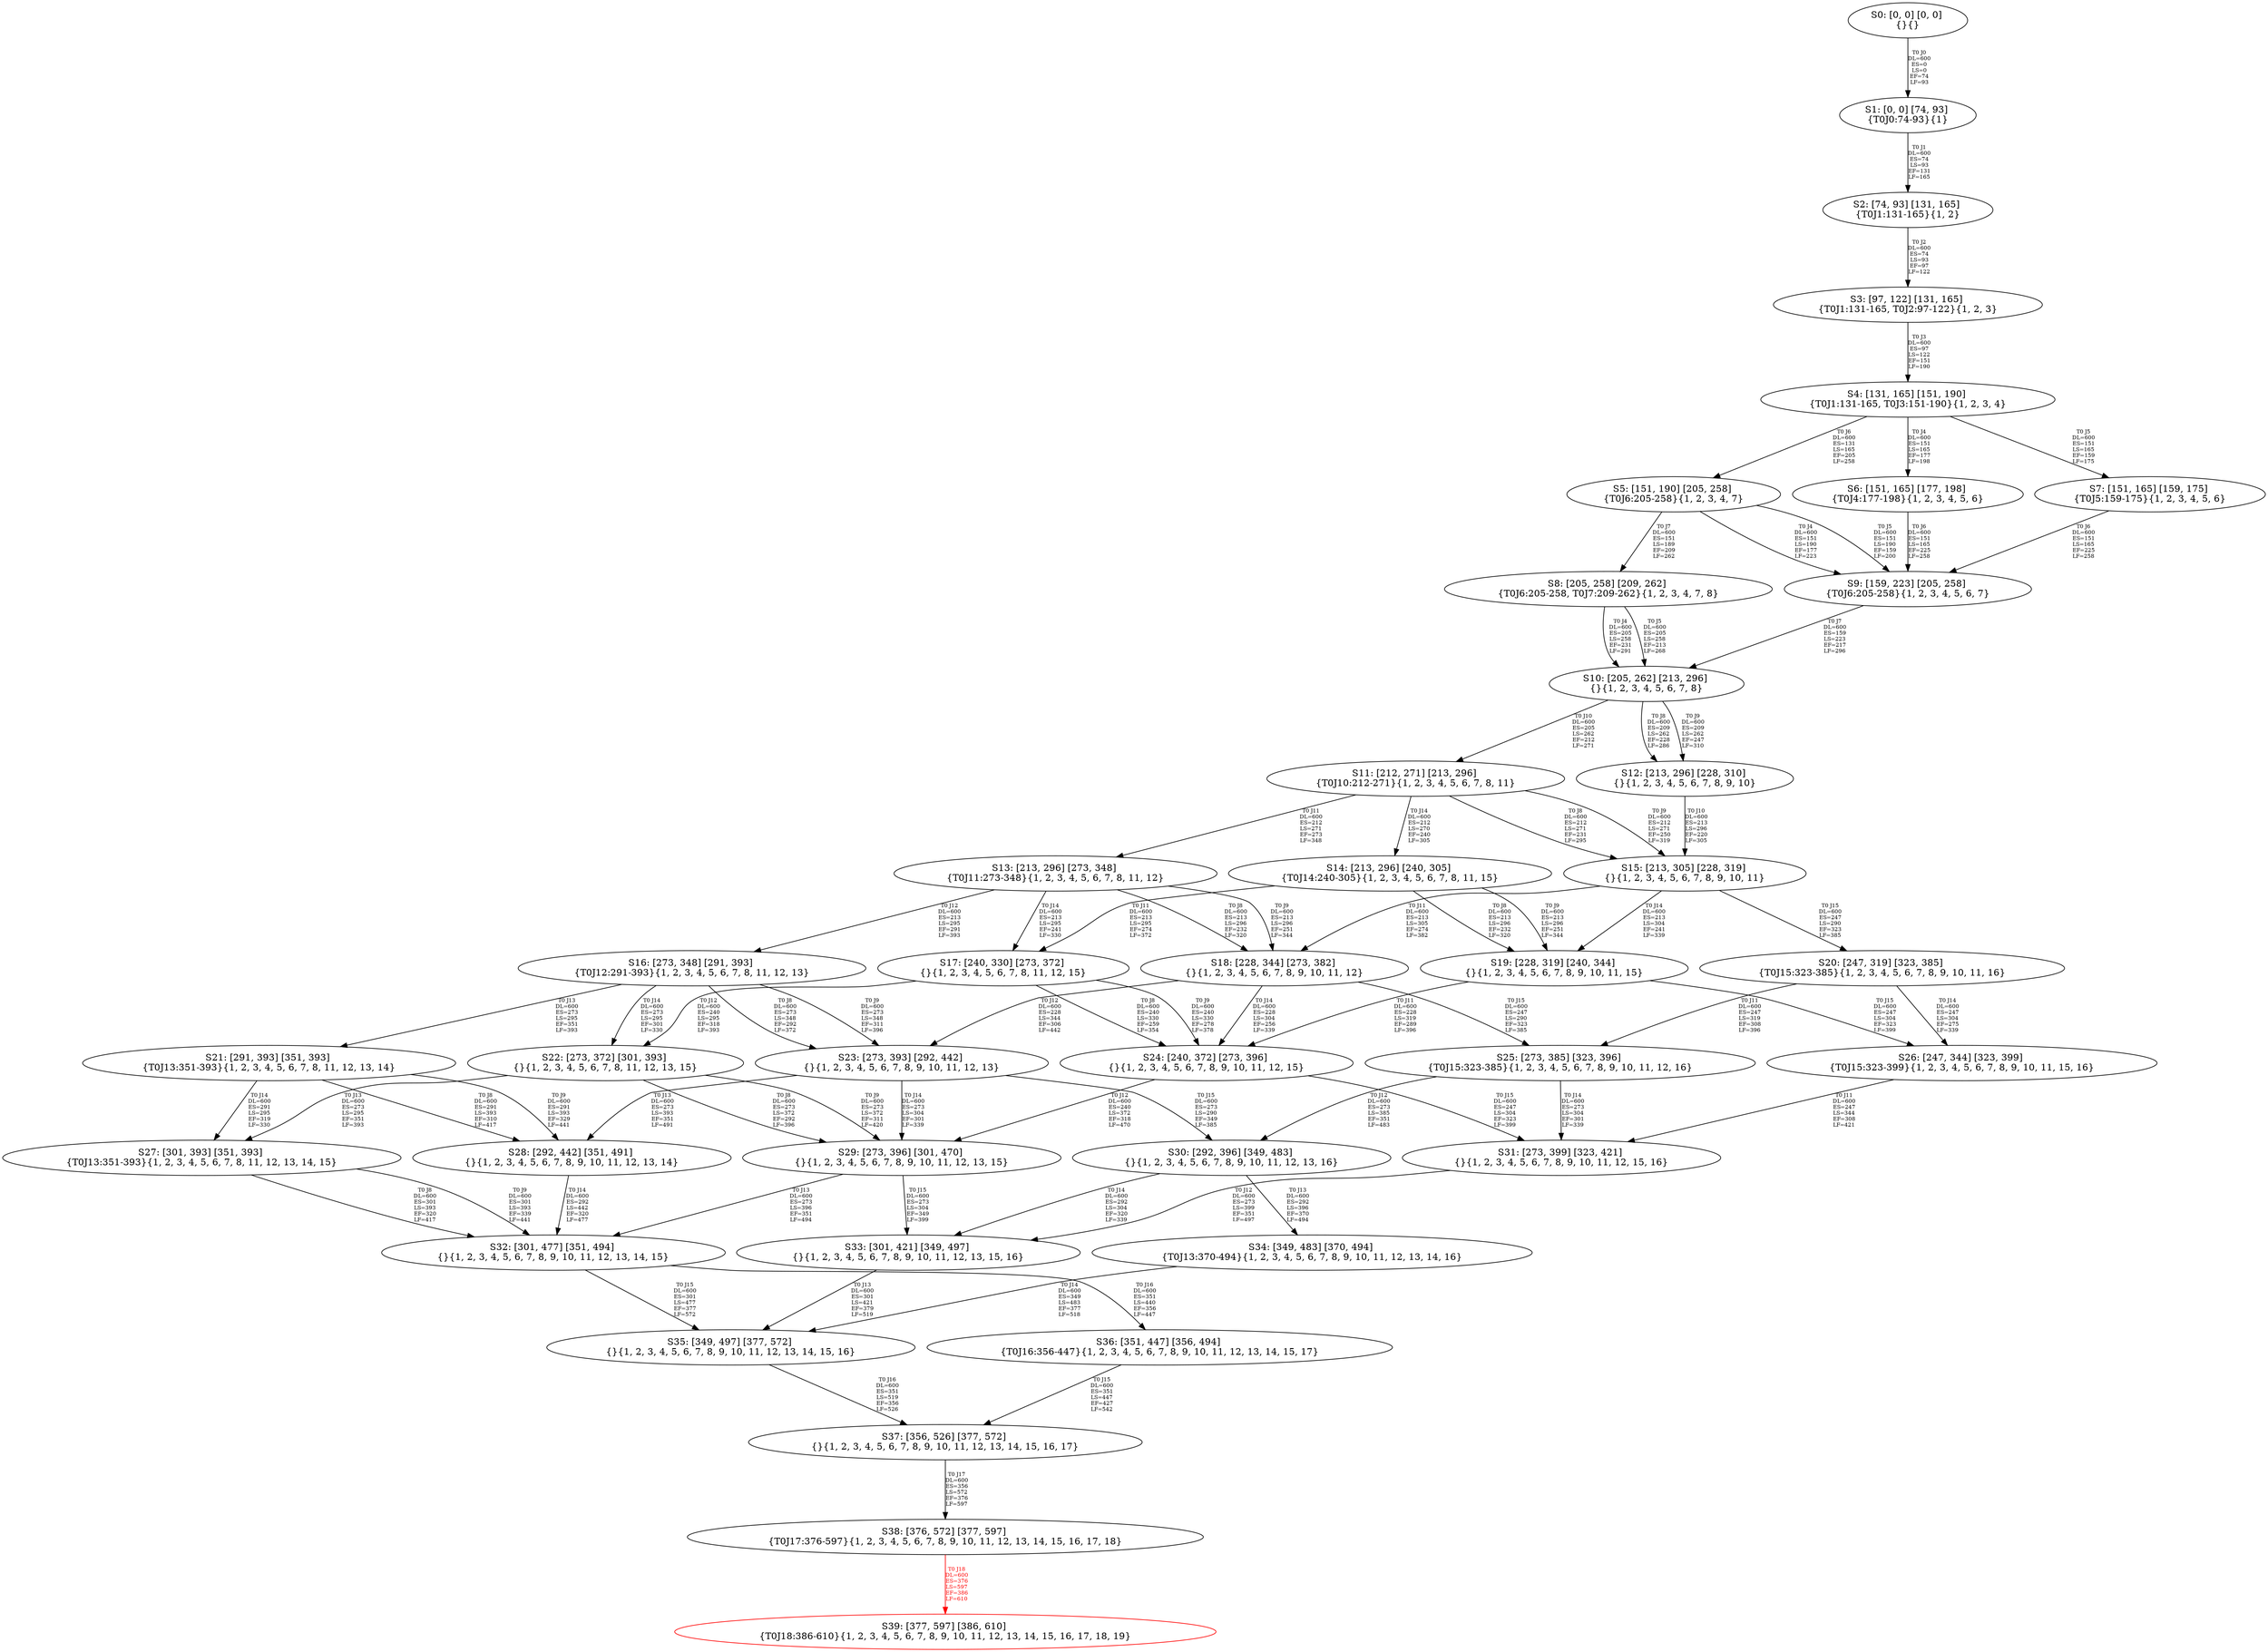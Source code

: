 digraph {
	S0[label="S0: [0, 0] [0, 0] \n{}{}"];
	S1[label="S1: [0, 0] [74, 93] \n{T0J0:74-93}{1}"];
	S2[label="S2: [74, 93] [131, 165] \n{T0J1:131-165}{1, 2}"];
	S3[label="S3: [97, 122] [131, 165] \n{T0J1:131-165, T0J2:97-122}{1, 2, 3}"];
	S4[label="S4: [131, 165] [151, 190] \n{T0J1:131-165, T0J3:151-190}{1, 2, 3, 4}"];
	S5[label="S5: [151, 190] [205, 258] \n{T0J6:205-258}{1, 2, 3, 4, 7}"];
	S6[label="S6: [151, 165] [177, 198] \n{T0J4:177-198}{1, 2, 3, 4, 5, 6}"];
	S7[label="S7: [151, 165] [159, 175] \n{T0J5:159-175}{1, 2, 3, 4, 5, 6}"];
	S8[label="S8: [205, 258] [209, 262] \n{T0J6:205-258, T0J7:209-262}{1, 2, 3, 4, 7, 8}"];
	S9[label="S9: [159, 223] [205, 258] \n{T0J6:205-258}{1, 2, 3, 4, 5, 6, 7}"];
	S10[label="S10: [205, 262] [213, 296] \n{}{1, 2, 3, 4, 5, 6, 7, 8}"];
	S11[label="S11: [212, 271] [213, 296] \n{T0J10:212-271}{1, 2, 3, 4, 5, 6, 7, 8, 11}"];
	S12[label="S12: [213, 296] [228, 310] \n{}{1, 2, 3, 4, 5, 6, 7, 8, 9, 10}"];
	S13[label="S13: [213, 296] [273, 348] \n{T0J11:273-348}{1, 2, 3, 4, 5, 6, 7, 8, 11, 12}"];
	S14[label="S14: [213, 296] [240, 305] \n{T0J14:240-305}{1, 2, 3, 4, 5, 6, 7, 8, 11, 15}"];
	S15[label="S15: [213, 305] [228, 319] \n{}{1, 2, 3, 4, 5, 6, 7, 8, 9, 10, 11}"];
	S16[label="S16: [273, 348] [291, 393] \n{T0J12:291-393}{1, 2, 3, 4, 5, 6, 7, 8, 11, 12, 13}"];
	S17[label="S17: [240, 330] [273, 372] \n{}{1, 2, 3, 4, 5, 6, 7, 8, 11, 12, 15}"];
	S18[label="S18: [228, 344] [273, 382] \n{}{1, 2, 3, 4, 5, 6, 7, 8, 9, 10, 11, 12}"];
	S19[label="S19: [228, 319] [240, 344] \n{}{1, 2, 3, 4, 5, 6, 7, 8, 9, 10, 11, 15}"];
	S20[label="S20: [247, 319] [323, 385] \n{T0J15:323-385}{1, 2, 3, 4, 5, 6, 7, 8, 9, 10, 11, 16}"];
	S21[label="S21: [291, 393] [351, 393] \n{T0J13:351-393}{1, 2, 3, 4, 5, 6, 7, 8, 11, 12, 13, 14}"];
	S22[label="S22: [273, 372] [301, 393] \n{}{1, 2, 3, 4, 5, 6, 7, 8, 11, 12, 13, 15}"];
	S23[label="S23: [273, 393] [292, 442] \n{}{1, 2, 3, 4, 5, 6, 7, 8, 9, 10, 11, 12, 13}"];
	S24[label="S24: [240, 372] [273, 396] \n{}{1, 2, 3, 4, 5, 6, 7, 8, 9, 10, 11, 12, 15}"];
	S25[label="S25: [273, 385] [323, 396] \n{T0J15:323-385}{1, 2, 3, 4, 5, 6, 7, 8, 9, 10, 11, 12, 16}"];
	S26[label="S26: [247, 344] [323, 399] \n{T0J15:323-399}{1, 2, 3, 4, 5, 6, 7, 8, 9, 10, 11, 15, 16}"];
	S27[label="S27: [301, 393] [351, 393] \n{T0J13:351-393}{1, 2, 3, 4, 5, 6, 7, 8, 11, 12, 13, 14, 15}"];
	S28[label="S28: [292, 442] [351, 491] \n{}{1, 2, 3, 4, 5, 6, 7, 8, 9, 10, 11, 12, 13, 14}"];
	S29[label="S29: [273, 396] [301, 470] \n{}{1, 2, 3, 4, 5, 6, 7, 8, 9, 10, 11, 12, 13, 15}"];
	S30[label="S30: [292, 396] [349, 483] \n{}{1, 2, 3, 4, 5, 6, 7, 8, 9, 10, 11, 12, 13, 16}"];
	S31[label="S31: [273, 399] [323, 421] \n{}{1, 2, 3, 4, 5, 6, 7, 8, 9, 10, 11, 12, 15, 16}"];
	S32[label="S32: [301, 477] [351, 494] \n{}{1, 2, 3, 4, 5, 6, 7, 8, 9, 10, 11, 12, 13, 14, 15}"];
	S33[label="S33: [301, 421] [349, 497] \n{}{1, 2, 3, 4, 5, 6, 7, 8, 9, 10, 11, 12, 13, 15, 16}"];
	S34[label="S34: [349, 483] [370, 494] \n{T0J13:370-494}{1, 2, 3, 4, 5, 6, 7, 8, 9, 10, 11, 12, 13, 14, 16}"];
	S35[label="S35: [349, 497] [377, 572] \n{}{1, 2, 3, 4, 5, 6, 7, 8, 9, 10, 11, 12, 13, 14, 15, 16}"];
	S36[label="S36: [351, 447] [356, 494] \n{T0J16:356-447}{1, 2, 3, 4, 5, 6, 7, 8, 9, 10, 11, 12, 13, 14, 15, 17}"];
	S37[label="S37: [356, 526] [377, 572] \n{}{1, 2, 3, 4, 5, 6, 7, 8, 9, 10, 11, 12, 13, 14, 15, 16, 17}"];
	S38[label="S38: [376, 572] [377, 597] \n{T0J17:376-597}{1, 2, 3, 4, 5, 6, 7, 8, 9, 10, 11, 12, 13, 14, 15, 16, 17, 18}"];
	S39[label="S39: [377, 597] [386, 610] \n{T0J18:386-610}{1, 2, 3, 4, 5, 6, 7, 8, 9, 10, 11, 12, 13, 14, 15, 16, 17, 18, 19}"];
	S0 -> S1[label="T0 J0\nDL=600\nES=0\nLS=0\nEF=74\nLF=93",fontsize=8];
	S1 -> S2[label="T0 J1\nDL=600\nES=74\nLS=93\nEF=131\nLF=165",fontsize=8];
	S2 -> S3[label="T0 J2\nDL=600\nES=74\nLS=93\nEF=97\nLF=122",fontsize=8];
	S3 -> S4[label="T0 J3\nDL=600\nES=97\nLS=122\nEF=151\nLF=190",fontsize=8];
	S4 -> S6[label="T0 J4\nDL=600\nES=151\nLS=165\nEF=177\nLF=198",fontsize=8];
	S4 -> S7[label="T0 J5\nDL=600\nES=151\nLS=165\nEF=159\nLF=175",fontsize=8];
	S4 -> S5[label="T0 J6\nDL=600\nES=131\nLS=165\nEF=205\nLF=258",fontsize=8];
	S5 -> S9[label="T0 J4\nDL=600\nES=151\nLS=190\nEF=177\nLF=223",fontsize=8];
	S5 -> S9[label="T0 J5\nDL=600\nES=151\nLS=190\nEF=159\nLF=200",fontsize=8];
	S5 -> S8[label="T0 J7\nDL=600\nES=151\nLS=189\nEF=209\nLF=262",fontsize=8];
	S6 -> S9[label="T0 J6\nDL=600\nES=151\nLS=165\nEF=225\nLF=258",fontsize=8];
	S7 -> S9[label="T0 J6\nDL=600\nES=151\nLS=165\nEF=225\nLF=258",fontsize=8];
	S8 -> S10[label="T0 J4\nDL=600\nES=205\nLS=258\nEF=231\nLF=291",fontsize=8];
	S8 -> S10[label="T0 J5\nDL=600\nES=205\nLS=258\nEF=213\nLF=268",fontsize=8];
	S9 -> S10[label="T0 J7\nDL=600\nES=159\nLS=223\nEF=217\nLF=296",fontsize=8];
	S10 -> S12[label="T0 J8\nDL=600\nES=209\nLS=262\nEF=228\nLF=286",fontsize=8];
	S10 -> S12[label="T0 J9\nDL=600\nES=209\nLS=262\nEF=247\nLF=310",fontsize=8];
	S10 -> S11[label="T0 J10\nDL=600\nES=205\nLS=262\nEF=212\nLF=271",fontsize=8];
	S11 -> S15[label="T0 J8\nDL=600\nES=212\nLS=271\nEF=231\nLF=295",fontsize=8];
	S11 -> S15[label="T0 J9\nDL=600\nES=212\nLS=271\nEF=250\nLF=319",fontsize=8];
	S11 -> S13[label="T0 J11\nDL=600\nES=212\nLS=271\nEF=273\nLF=348",fontsize=8];
	S11 -> S14[label="T0 J14\nDL=600\nES=212\nLS=270\nEF=240\nLF=305",fontsize=8];
	S12 -> S15[label="T0 J10\nDL=600\nES=213\nLS=296\nEF=220\nLF=305",fontsize=8];
	S13 -> S18[label="T0 J8\nDL=600\nES=213\nLS=296\nEF=232\nLF=320",fontsize=8];
	S13 -> S18[label="T0 J9\nDL=600\nES=213\nLS=296\nEF=251\nLF=344",fontsize=8];
	S13 -> S16[label="T0 J12\nDL=600\nES=213\nLS=295\nEF=291\nLF=393",fontsize=8];
	S13 -> S17[label="T0 J14\nDL=600\nES=213\nLS=295\nEF=241\nLF=330",fontsize=8];
	S14 -> S19[label="T0 J8\nDL=600\nES=213\nLS=296\nEF=232\nLF=320",fontsize=8];
	S14 -> S19[label="T0 J9\nDL=600\nES=213\nLS=296\nEF=251\nLF=344",fontsize=8];
	S14 -> S17[label="T0 J11\nDL=600\nES=213\nLS=295\nEF=274\nLF=372",fontsize=8];
	S15 -> S18[label="T0 J11\nDL=600\nES=213\nLS=305\nEF=274\nLF=382",fontsize=8];
	S15 -> S19[label="T0 J14\nDL=600\nES=213\nLS=304\nEF=241\nLF=339",fontsize=8];
	S15 -> S20[label="T0 J15\nDL=600\nES=247\nLS=290\nEF=323\nLF=385",fontsize=8];
	S16 -> S23[label="T0 J8\nDL=600\nES=273\nLS=348\nEF=292\nLF=372",fontsize=8];
	S16 -> S23[label="T0 J9\nDL=600\nES=273\nLS=348\nEF=311\nLF=396",fontsize=8];
	S16 -> S21[label="T0 J13\nDL=600\nES=273\nLS=295\nEF=351\nLF=393",fontsize=8];
	S16 -> S22[label="T0 J14\nDL=600\nES=273\nLS=295\nEF=301\nLF=330",fontsize=8];
	S17 -> S24[label="T0 J8\nDL=600\nES=240\nLS=330\nEF=259\nLF=354",fontsize=8];
	S17 -> S24[label="T0 J9\nDL=600\nES=240\nLS=330\nEF=278\nLF=378",fontsize=8];
	S17 -> S22[label="T0 J12\nDL=600\nES=240\nLS=295\nEF=318\nLF=393",fontsize=8];
	S18 -> S23[label="T0 J12\nDL=600\nES=228\nLS=344\nEF=306\nLF=442",fontsize=8];
	S18 -> S24[label="T0 J14\nDL=600\nES=228\nLS=304\nEF=256\nLF=339",fontsize=8];
	S18 -> S25[label="T0 J15\nDL=600\nES=247\nLS=290\nEF=323\nLF=385",fontsize=8];
	S19 -> S24[label="T0 J11\nDL=600\nES=228\nLS=319\nEF=289\nLF=396",fontsize=8];
	S19 -> S26[label="T0 J15\nDL=600\nES=247\nLS=304\nEF=323\nLF=399",fontsize=8];
	S20 -> S25[label="T0 J11\nDL=600\nES=247\nLS=319\nEF=308\nLF=396",fontsize=8];
	S20 -> S26[label="T0 J14\nDL=600\nES=247\nLS=304\nEF=275\nLF=339",fontsize=8];
	S21 -> S28[label="T0 J8\nDL=600\nES=291\nLS=393\nEF=310\nLF=417",fontsize=8];
	S21 -> S28[label="T0 J9\nDL=600\nES=291\nLS=393\nEF=329\nLF=441",fontsize=8];
	S21 -> S27[label="T0 J14\nDL=600\nES=291\nLS=295\nEF=319\nLF=330",fontsize=8];
	S22 -> S29[label="T0 J8\nDL=600\nES=273\nLS=372\nEF=292\nLF=396",fontsize=8];
	S22 -> S29[label="T0 J9\nDL=600\nES=273\nLS=372\nEF=311\nLF=420",fontsize=8];
	S22 -> S27[label="T0 J13\nDL=600\nES=273\nLS=295\nEF=351\nLF=393",fontsize=8];
	S23 -> S28[label="T0 J13\nDL=600\nES=273\nLS=393\nEF=351\nLF=491",fontsize=8];
	S23 -> S29[label="T0 J14\nDL=600\nES=273\nLS=304\nEF=301\nLF=339",fontsize=8];
	S23 -> S30[label="T0 J15\nDL=600\nES=273\nLS=290\nEF=349\nLF=385",fontsize=8];
	S24 -> S29[label="T0 J12\nDL=600\nES=240\nLS=372\nEF=318\nLF=470",fontsize=8];
	S24 -> S31[label="T0 J15\nDL=600\nES=247\nLS=304\nEF=323\nLF=399",fontsize=8];
	S25 -> S30[label="T0 J12\nDL=600\nES=273\nLS=385\nEF=351\nLF=483",fontsize=8];
	S25 -> S31[label="T0 J14\nDL=600\nES=273\nLS=304\nEF=301\nLF=339",fontsize=8];
	S26 -> S31[label="T0 J11\nDL=600\nES=247\nLS=344\nEF=308\nLF=421",fontsize=8];
	S27 -> S32[label="T0 J8\nDL=600\nES=301\nLS=393\nEF=320\nLF=417",fontsize=8];
	S27 -> S32[label="T0 J9\nDL=600\nES=301\nLS=393\nEF=339\nLF=441",fontsize=8];
	S28 -> S32[label="T0 J14\nDL=600\nES=292\nLS=442\nEF=320\nLF=477",fontsize=8];
	S29 -> S32[label="T0 J13\nDL=600\nES=273\nLS=396\nEF=351\nLF=494",fontsize=8];
	S29 -> S33[label="T0 J15\nDL=600\nES=273\nLS=304\nEF=349\nLF=399",fontsize=8];
	S30 -> S34[label="T0 J13\nDL=600\nES=292\nLS=396\nEF=370\nLF=494",fontsize=8];
	S30 -> S33[label="T0 J14\nDL=600\nES=292\nLS=304\nEF=320\nLF=339",fontsize=8];
	S31 -> S33[label="T0 J12\nDL=600\nES=273\nLS=399\nEF=351\nLF=497",fontsize=8];
	S32 -> S35[label="T0 J15\nDL=600\nES=301\nLS=477\nEF=377\nLF=572",fontsize=8];
	S32 -> S36[label="T0 J16\nDL=600\nES=351\nLS=440\nEF=356\nLF=447",fontsize=8];
	S33 -> S35[label="T0 J13\nDL=600\nES=301\nLS=421\nEF=379\nLF=519",fontsize=8];
	S34 -> S35[label="T0 J14\nDL=600\nES=349\nLS=483\nEF=377\nLF=518",fontsize=8];
	S35 -> S37[label="T0 J16\nDL=600\nES=351\nLS=519\nEF=356\nLF=526",fontsize=8];
	S36 -> S37[label="T0 J15\nDL=600\nES=351\nLS=447\nEF=427\nLF=542",fontsize=8];
	S37 -> S38[label="T0 J17\nDL=600\nES=356\nLS=572\nEF=376\nLF=597",fontsize=8];
	S38 -> S39[label="T0 J18\nDL=600\nES=376\nLS=597\nEF=386\nLF=610",color=Red,fontcolor=Red,fontsize=8];
S39[color=Red];
}
